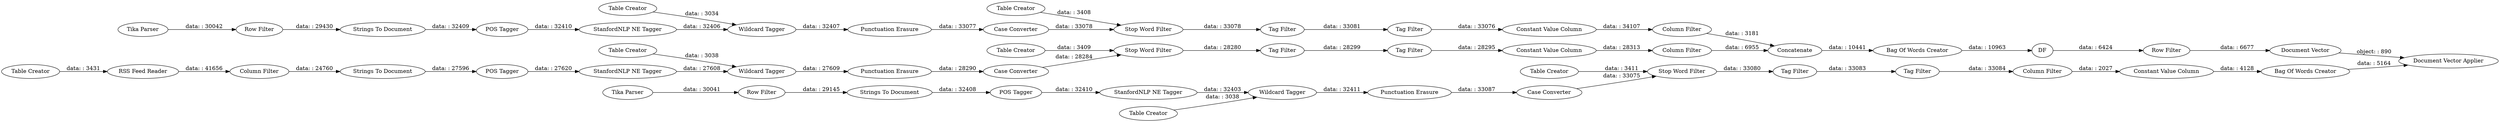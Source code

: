 digraph {
	"-4262893344983483202_10" [label="Wildcard Tagger"]
	"1360832568516621329_7" [label="POS Tagger"]
	"2488210148467010504_32" [label="Column Filter"]
	"1304380899026473190_20" [label="Tag Filter"]
	"-5138895105088726021_12" [label="Row Filter"]
	"1304380899026473190_24" [label="Column Filter"]
	"-2284297745174612129_32" [label="Column Filter"]
	"-2284297745174612129_31" [label="Tag Filter"]
	"-1857841227065728223_42" [label="Document Vector"]
	"-5138895105088726021_5" [label="Strings To Document"]
	"-1857841227065728223_46" [label="Row Filter"]
	"-5138895105088726021_11" [label="Table Creator"]
	"-1857841227065728223_35" [label="Bag Of Words Creator"]
	"2488210148467010504_31" [label="Tag Filter"]
	"1304380899026473190_23" [label="Constant Value Column"]
	"2488210148467010504_26" [label="Tag Filter"]
	"-5138895105088726021_7" [label="POS Tagger"]
	"-2284297745174612129_29" [label="Case Converter"]
	"-2284297745174612129_28" [label="Stop Word Filter"]
	"2488210148467010504_12" [label="Constant Value Column"]
	"-5138895105088726021_4" [label="Tika Parser"]
	"1304380899026473190_19" [label="Table Creator"]
	"1360832568516621329_11" [label="Table Creator"]
	"1360832568516621329_53" [label="RSS Feed Reader"]
	"-4262893344983483202_4" [label="Tika Parser"]
	"1304380899026473190_16" [label="Case Converter"]
	"1360832568516621329_42" [label="Table Creator"]
	"2488210148467010504_28" [label="Stop Word Filter"]
	"2750750449139726938_33" [label=Concatenate]
	"-2284297745174612129_13" [label="Constant Value Column"]
	"1304380899026473190_15" [label="Stop Word Filter"]
	"2488210148467010504_25" [label="Table Creator"]
	"1304380899026473190_12" [label="Punctuation Erasure"]
	"1304380899026473190_17" [label="Tag Filter"]
	"1360832568516621329_9" [label="StanfordNLP NE Tagger"]
	"-4262893344983483202_7" [label="POS Tagger"]
	"-2284297745174612129_27" [label="Punctuation Erasure"]
	"-5138895105088726021_9" [label="StanfordNLP NE Tagger"]
	"-1857841227065728223_34" [label=DF]
	"-2284297745174612129_26" [label="Tag Filter"]
	"1360832568516621329_60" [label="Column Filter"]
	"-4262893344983483202_5" [label="Strings To Document"]
	"1360832568516621329_10" [label="Wildcard Tagger"]
	"-1857841227065728223_48" [label="Bag Of Words Creator"]
	"-4262893344983483202_12" [label="Row Filter"]
	"-4262893344983483202_9" [label="StanfordNLP NE Tagger"]
	"-4262893344983483202_11" [label="Table Creator"]
	"2488210148467010504_27" [label="Punctuation Erasure"]
	"1360832568516621329_5" [label="Strings To Document"]
	"2488210148467010504_29" [label="Case Converter"]
	"-2284297745174612129_25" [label="Table Creator"]
	"-5138895105088726021_10" [label="Wildcard Tagger"]
	"-1857841227065728223_45" [label="Document Vector Applier"]
	"1304380899026473190_15" -> "1304380899026473190_17" [label="data: : 28280"]
	"1360832568516621329_60" -> "1360832568516621329_5" [label="data: : 24760"]
	"2488210148467010504_29" -> "2488210148467010504_28" [label="data: : 33078"]
	"-4262893344983483202_5" -> "-4262893344983483202_7" [label="data: : 32408"]
	"-2284297745174612129_25" -> "-2284297745174612129_28" [label="data: : 3411"]
	"-1857841227065728223_48" -> "-1857841227065728223_45" [label="data: : 5164"]
	"-5138895105088726021_7" -> "-5138895105088726021_9" [label="data: : 32410"]
	"-5138895105088726021_5" -> "-5138895105088726021_7" [label="data: : 32409"]
	"-1857841227065728223_42" -> "-1857841227065728223_45" [label="object: : 890"]
	"-4262893344983483202_4" -> "-4262893344983483202_12" [label="data: : 30041"]
	"1360832568516621329_11" -> "1360832568516621329_10" [label="data: : 3038"]
	"-4262893344983483202_9" -> "-4262893344983483202_10" [label="data: : 32403"]
	"1304380899026473190_23" -> "1304380899026473190_24" [label="data: : 28313"]
	"2750750449139726938_33" -> "-1857841227065728223_35" [label="data: : 10441"]
	"2488210148467010504_12" -> "2488210148467010504_32" [label="data: : 34107"]
	"-4262893344983483202_10" -> "-2284297745174612129_27" [label="data: : 32411"]
	"2488210148467010504_31" -> "2488210148467010504_12" [label="data: : 33076"]
	"1304380899026473190_17" -> "1304380899026473190_20" [label="data: : 28299"]
	"-2284297745174612129_28" -> "-2284297745174612129_26" [label="data: : 33080"]
	"-1857841227065728223_34" -> "-1857841227065728223_46" [label="data: : 6424"]
	"1360832568516621329_7" -> "1360832568516621329_9" [label="data: : 27620"]
	"2488210148467010504_32" -> "2750750449139726938_33" [label="data: : 3181"]
	"-2284297745174612129_26" -> "-2284297745174612129_31" [label="data: : 33083"]
	"-2284297745174612129_31" -> "-2284297745174612129_32" [label="data: : 33084"]
	"-2284297745174612129_32" -> "-2284297745174612129_13" [label="data: : 2027"]
	"-5138895105088726021_11" -> "-5138895105088726021_10" [label="data: : 3034"]
	"-2284297745174612129_29" -> "-2284297745174612129_28" [label="data: : 33075"]
	"1360832568516621329_5" -> "1360832568516621329_7" [label="data: : 27596"]
	"-5138895105088726021_12" -> "-5138895105088726021_5" [label="data: : 29430"]
	"-5138895105088726021_4" -> "-5138895105088726021_12" [label="data: : 30042"]
	"1360832568516621329_10" -> "1304380899026473190_12" [label="data: : 27609"]
	"1360832568516621329_9" -> "1360832568516621329_10" [label="data: : 27608"]
	"-5138895105088726021_9" -> "-5138895105088726021_10" [label="data: : 32406"]
	"1304380899026473190_19" -> "1304380899026473190_15" [label="data: : 3409"]
	"2488210148467010504_25" -> "2488210148467010504_28" [label="data: : 3408"]
	"1304380899026473190_24" -> "2750750449139726938_33" [label="data: : 6955"]
	"-4262893344983483202_11" -> "-4262893344983483202_10" [label="data: : 3038"]
	"-1857841227065728223_46" -> "-1857841227065728223_42" [label="data: : 6677"]
	"-4262893344983483202_12" -> "-4262893344983483202_5" [label="data: : 29145"]
	"2488210148467010504_26" -> "2488210148467010504_31" [label="data: : 33081"]
	"-5138895105088726021_10" -> "2488210148467010504_27" [label="data: : 32407"]
	"-2284297745174612129_13" -> "-1857841227065728223_48" [label="data: : 4128"]
	"2488210148467010504_27" -> "2488210148467010504_29" [label="data: : 33077"]
	"-4262893344983483202_7" -> "-4262893344983483202_9" [label="data: : 32410"]
	"1304380899026473190_16" -> "1304380899026473190_15" [label="data: : 28284"]
	"2488210148467010504_28" -> "2488210148467010504_26" [label="data: : 33078"]
	"1304380899026473190_20" -> "1304380899026473190_23" [label="data: : 28295"]
	"1360832568516621329_42" -> "1360832568516621329_53" [label="data: : 3431"]
	"-2284297745174612129_27" -> "-2284297745174612129_29" [label="data: : 33087"]
	"1304380899026473190_12" -> "1304380899026473190_16" [label="data: : 28290"]
	"-1857841227065728223_35" -> "-1857841227065728223_34" [label="data: : 10963"]
	"1360832568516621329_53" -> "1360832568516621329_60" [label="data: : 41656"]
	rankdir=LR
}
